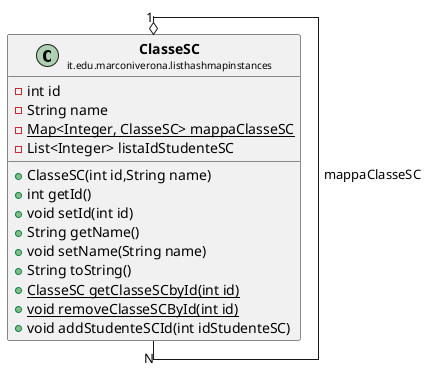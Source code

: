 @startuml

skinparam svgLinkTarget _parent
skinparam linetype ortho
set namespaceSeparator none
class "<b><size:14>ClasseSC</b>\n<size:10>it.edu.marconiverona.listhashmapinstances" as it.edu.marconiverona.listhashmapinstances.ClasseSC  [[../../../../it/edu/marconiverona/listhashmapinstances/ClasseSC.html{it.edu.marconiverona.listhashmapinstances.ClasseSC}]] {
-int id
-String name
{static} -Map<Integer, ClasseSC> mappaClasseSC
-List<Integer> listaIdStudenteSC
+ClasseSC(int id,String name)
+int getId()
+void setId(int id)
+String getName()
+void setName(String name)
+String toString()
{static} +ClasseSC getClasseSCbyId(int id)
{static} +void removeClasseSCById(int id)
+void addStudenteSCId(int idStudenteSC)
}



it.edu.marconiverona.listhashmapinstances.ClasseSC "1" o-d- "N" it.edu.marconiverona.listhashmapinstances.ClasseSC: "mappaClasseSC"



@enduml
